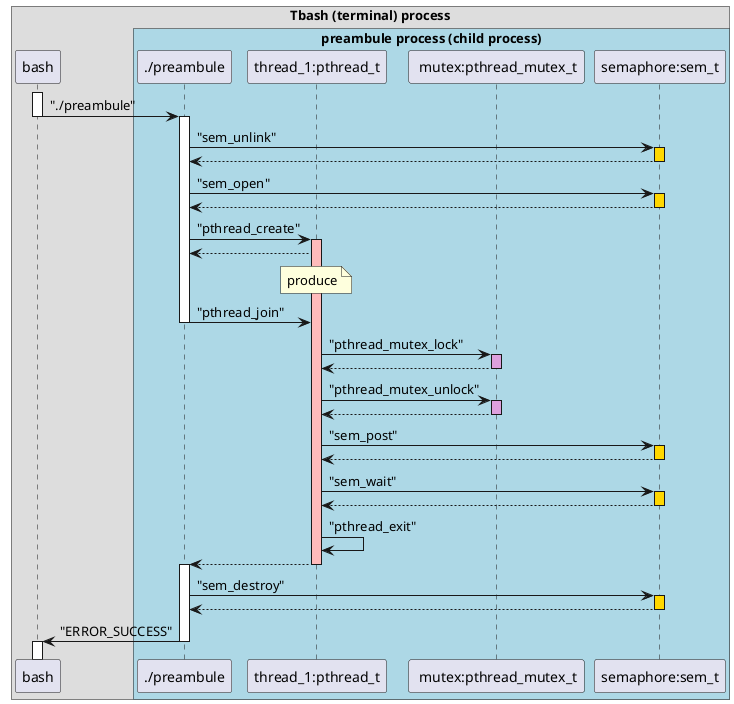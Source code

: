@startuml
!pragma teoz true
box "Tbash (terminal) process"
participant bash

box "preambule process (child process)" #lightblue
participant "./preambule" as main
participant "thread_1:pthread_t" as thread1
participant " mutex:pthread_mutex_t" as mutex
participant "semaphore:sem_t" as semaphore
end box
end box

activate bash
bash -> main --++ : "./preambule"

main -> semaphore:"sem_unlink"
activate semaphore #gold
return
main -> semaphore:"sem_open"
activate semaphore #gold
return

main -> thread1:"pthread_create"
activate thread1 #FFBBBB
thread1 --> main
note over thread1 : produce

main -> thread1 :"pthread_join"
deactivate main

thread1 -> mutex: "pthread_mutex_lock"
activate mutex #plum
return

thread1 -> mutex: "pthread_mutex_unlock"
activate mutex #plum
return

thread1 -> semaphore: "sem_post"
activate semaphore #gold
return

thread1 -> semaphore: "sem_wait"
activate semaphore #gold
return 

thread1 -> thread1 : "pthread_exit"
thread1 --> main --++

main -> semaphore : "sem_destroy"
activate semaphore #gold
return

main -> bash --++: "ERROR_SUCCESS"

@enduml
